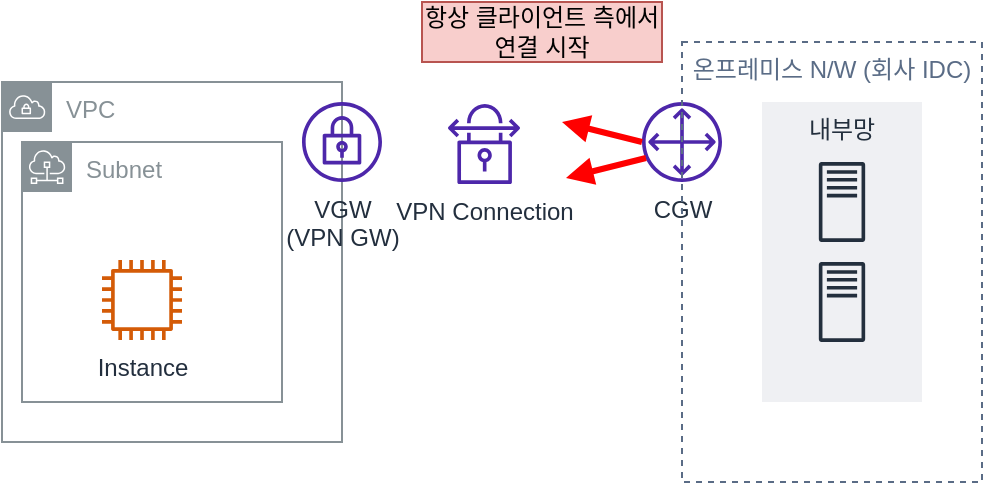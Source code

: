 <mxfile version="20.6.2" type="device"><diagram id="E6YZF6OaJJhXCFRHg57y" name="페이지-1"><mxGraphModel dx="1106" dy="871" grid="1" gridSize="10" guides="1" tooltips="1" connect="1" arrows="1" fold="1" page="1" pageScale="1" pageWidth="827" pageHeight="1169" math="0" shadow="0"><root><mxCell id="0"/><mxCell id="1" parent="0"/><mxCell id="cVds-K_cSRtFq253LZkA-1" value="CGW" style="sketch=0;outlineConnect=0;fontColor=#232F3E;gradientColor=none;fillColor=#4D27AA;strokeColor=none;dashed=0;verticalLabelPosition=bottom;verticalAlign=top;align=center;html=1;fontSize=12;fontStyle=0;aspect=fixed;pointerEvents=1;shape=mxgraph.aws4.customer_gateway;" vertex="1" parent="1"><mxGeometry x="430" y="120" width="40" height="40" as="geometry"/></mxCell><mxCell id="cVds-K_cSRtFq253LZkA-2" value="온프레미스 N/W (회사 IDC)" style="fillColor=none;strokeColor=#5A6C86;dashed=1;verticalAlign=top;fontStyle=0;fontColor=#5A6C86;" vertex="1" parent="1"><mxGeometry x="450" y="90" width="150" height="220" as="geometry"/></mxCell><mxCell id="cVds-K_cSRtFq253LZkA-3" value="VPN Connection" style="sketch=0;outlineConnect=0;fontColor=#232F3E;gradientColor=none;fillColor=#4D27AA;strokeColor=none;dashed=0;verticalLabelPosition=bottom;verticalAlign=top;align=center;html=1;fontSize=12;fontStyle=0;pointerEvents=1;shape=mxgraph.aws4.vpn_connection;" vertex="1" parent="1"><mxGeometry x="331" y="121" width="40" height="40" as="geometry"/></mxCell><mxCell id="cVds-K_cSRtFq253LZkA-4" value="내부망" style="fillColor=#EFF0F3;strokeColor=none;dashed=0;verticalAlign=top;fontStyle=0;fontColor=#232F3D;" vertex="1" parent="1"><mxGeometry x="490" y="120" width="80" height="150" as="geometry"/></mxCell><mxCell id="cVds-K_cSRtFq253LZkA-5" value="" style="sketch=0;outlineConnect=0;fontColor=#232F3E;gradientColor=none;fillColor=#232F3D;strokeColor=none;dashed=0;verticalLabelPosition=bottom;verticalAlign=top;align=center;html=1;fontSize=12;fontStyle=0;pointerEvents=1;shape=mxgraph.aws4.traditional_server;" vertex="1" parent="1"><mxGeometry x="510" y="150" width="40" height="40" as="geometry"/></mxCell><mxCell id="cVds-K_cSRtFq253LZkA-6" value="" style="sketch=0;outlineConnect=0;fontColor=#232F3E;gradientColor=none;fillColor=#232F3D;strokeColor=none;dashed=0;verticalLabelPosition=bottom;verticalAlign=top;align=center;html=1;fontSize=12;fontStyle=0;pointerEvents=1;shape=mxgraph.aws4.traditional_server;" vertex="1" parent="1"><mxGeometry x="510" y="200" width="40" height="40" as="geometry"/></mxCell><mxCell id="cVds-K_cSRtFq253LZkA-9" value="VPC" style="sketch=0;outlineConnect=0;gradientColor=none;html=1;whiteSpace=wrap;fontSize=12;fontStyle=0;shape=mxgraph.aws4.group;grIcon=mxgraph.aws4.group_vpc;strokeColor=#879196;fillColor=none;verticalAlign=top;align=left;spacingLeft=30;fontColor=#879196;dashed=0;" vertex="1" parent="1"><mxGeometry x="110" y="110" width="170" height="180" as="geometry"/></mxCell><mxCell id="cVds-K_cSRtFq253LZkA-10" value="Subnet" style="sketch=0;outlineConnect=0;gradientColor=none;html=1;whiteSpace=wrap;fontSize=12;fontStyle=0;shape=mxgraph.aws4.group;grIcon=mxgraph.aws4.group_subnet;strokeColor=#879196;fillColor=none;verticalAlign=top;align=left;spacingLeft=30;fontColor=#879196;dashed=0;" vertex="1" parent="1"><mxGeometry x="120" y="140" width="130" height="130" as="geometry"/></mxCell><mxCell id="cVds-K_cSRtFq253LZkA-11" value="Instance" style="sketch=0;outlineConnect=0;fontColor=#232F3E;gradientColor=none;fillColor=#D45B07;strokeColor=none;dashed=0;verticalLabelPosition=bottom;verticalAlign=top;align=center;html=1;fontSize=12;fontStyle=0;aspect=fixed;pointerEvents=1;shape=mxgraph.aws4.instance2;" vertex="1" parent="1"><mxGeometry x="160" y="199" width="40" height="40" as="geometry"/></mxCell><mxCell id="cVds-K_cSRtFq253LZkA-12" value="VGW&lt;br&gt;(VPN GW)" style="sketch=0;outlineConnect=0;fontColor=#232F3E;gradientColor=none;fillColor=#4D27AA;strokeColor=none;dashed=0;verticalLabelPosition=bottom;verticalAlign=top;align=center;html=1;fontSize=12;fontStyle=0;aspect=fixed;pointerEvents=1;shape=mxgraph.aws4.vpn_gateway;" vertex="1" parent="1"><mxGeometry x="260" y="120" width="40" height="40" as="geometry"/></mxCell><mxCell id="cVds-K_cSRtFq253LZkA-14" value="" style="endArrow=block;html=1;rounded=0;endFill=1;strokeWidth=3;strokeColor=#FF0000;" edge="1" parent="1"><mxGeometry width="50" height="50" relative="1" as="geometry"><mxPoint x="430" y="140" as="sourcePoint"/><mxPoint x="390" y="130" as="targetPoint"/></mxGeometry></mxCell><mxCell id="cVds-K_cSRtFq253LZkA-15" value="항상 클라이언트 측에서 연결 시작" style="text;html=1;strokeColor=#b85450;fillColor=#f8cecc;align=center;verticalAlign=middle;whiteSpace=wrap;rounded=0;" vertex="1" parent="1"><mxGeometry x="320" y="70" width="120" height="30" as="geometry"/></mxCell><mxCell id="cVds-K_cSRtFq253LZkA-16" value="" style="endArrow=block;html=1;rounded=0;endFill=1;strokeWidth=3;strokeColor=#FF0000;" edge="1" parent="1"><mxGeometry width="50" height="50" relative="1" as="geometry"><mxPoint x="432" y="148" as="sourcePoint"/><mxPoint x="392" y="158" as="targetPoint"/></mxGeometry></mxCell></root></mxGraphModel></diagram></mxfile>